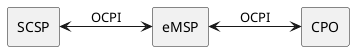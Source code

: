 @startuml

skinparam rectangle {
	roundCorner 8
}

left to right direction

agent SCSP
agent eMSP
agent CPO

SCSP <--> eMSP: OCPI
eMSP <--> CPO: OCPI

@enduml